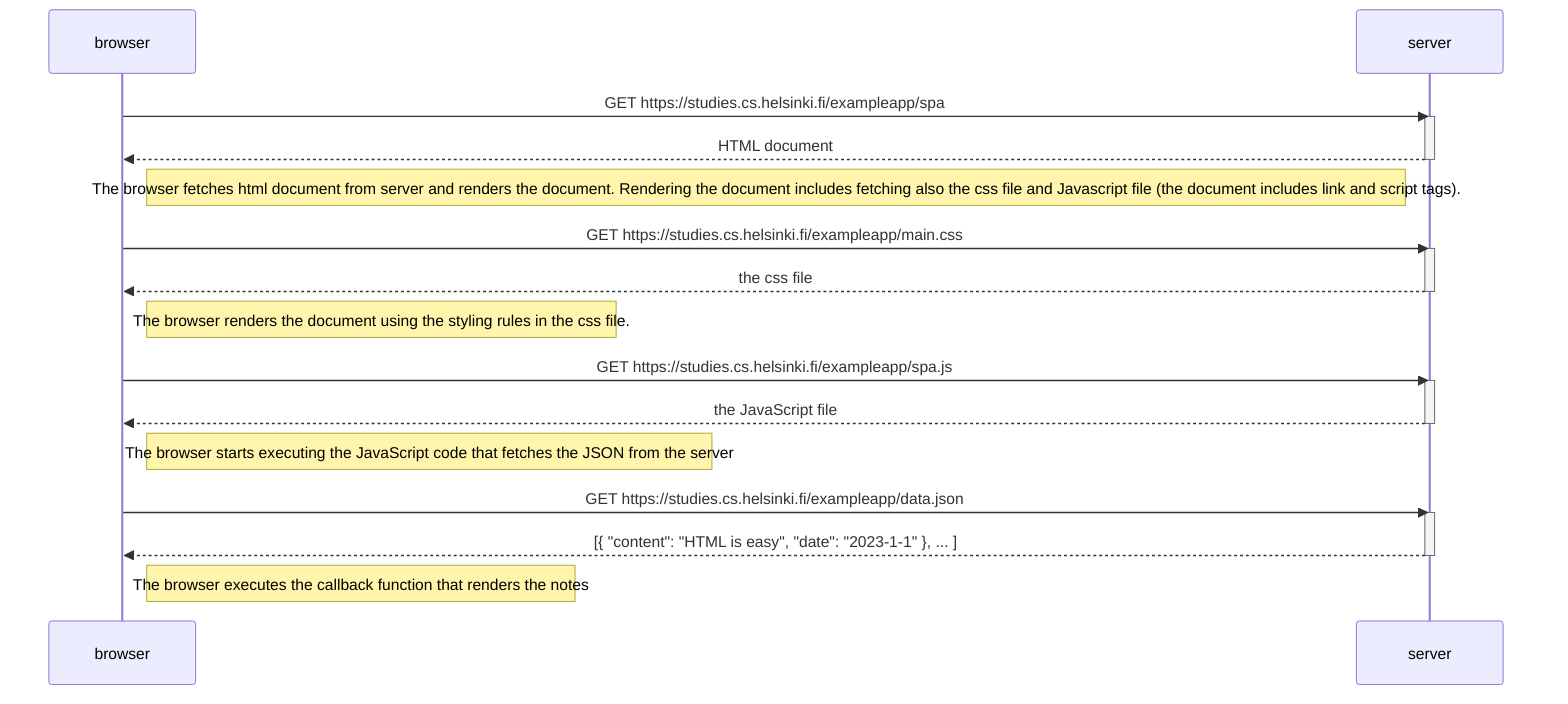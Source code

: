 sequenceDiagram
    participant browser
    participant server  
    
    browser->>server: GET https://studies.cs.helsinki.fi/exampleapp/spa
    activate server
    server-->>browser: HTML document
    deactivate server

    Note right of browser: The browser fetches html document from server and renders the document. Rendering the document includes fetching also the css file and Javascript file (the document includes link and script tags).

    
     browser->>server: GET https://studies.cs.helsinki.fi/exampleapp/main.css
    activate server
    server-->>browser: the css file
    deactivate server

    Note right of browser: The browser renders the document using the styling rules in the css file.
       
    browser->>server: GET https://studies.cs.helsinki.fi/exampleapp/spa.js
    activate server
    server-->>browser: the JavaScript file
    deactivate server
    
    Note right of browser: The browser starts executing the JavaScript code that fetches the JSON from the server
    
    browser->>server: GET https://studies.cs.helsinki.fi/exampleapp/data.json
    activate server
    server-->>browser: [{ "content": "HTML is easy", "date": "2023-1-1" }, ... ]
    deactivate server    

    Note right of browser: The browser executes the callback function that renders the notes